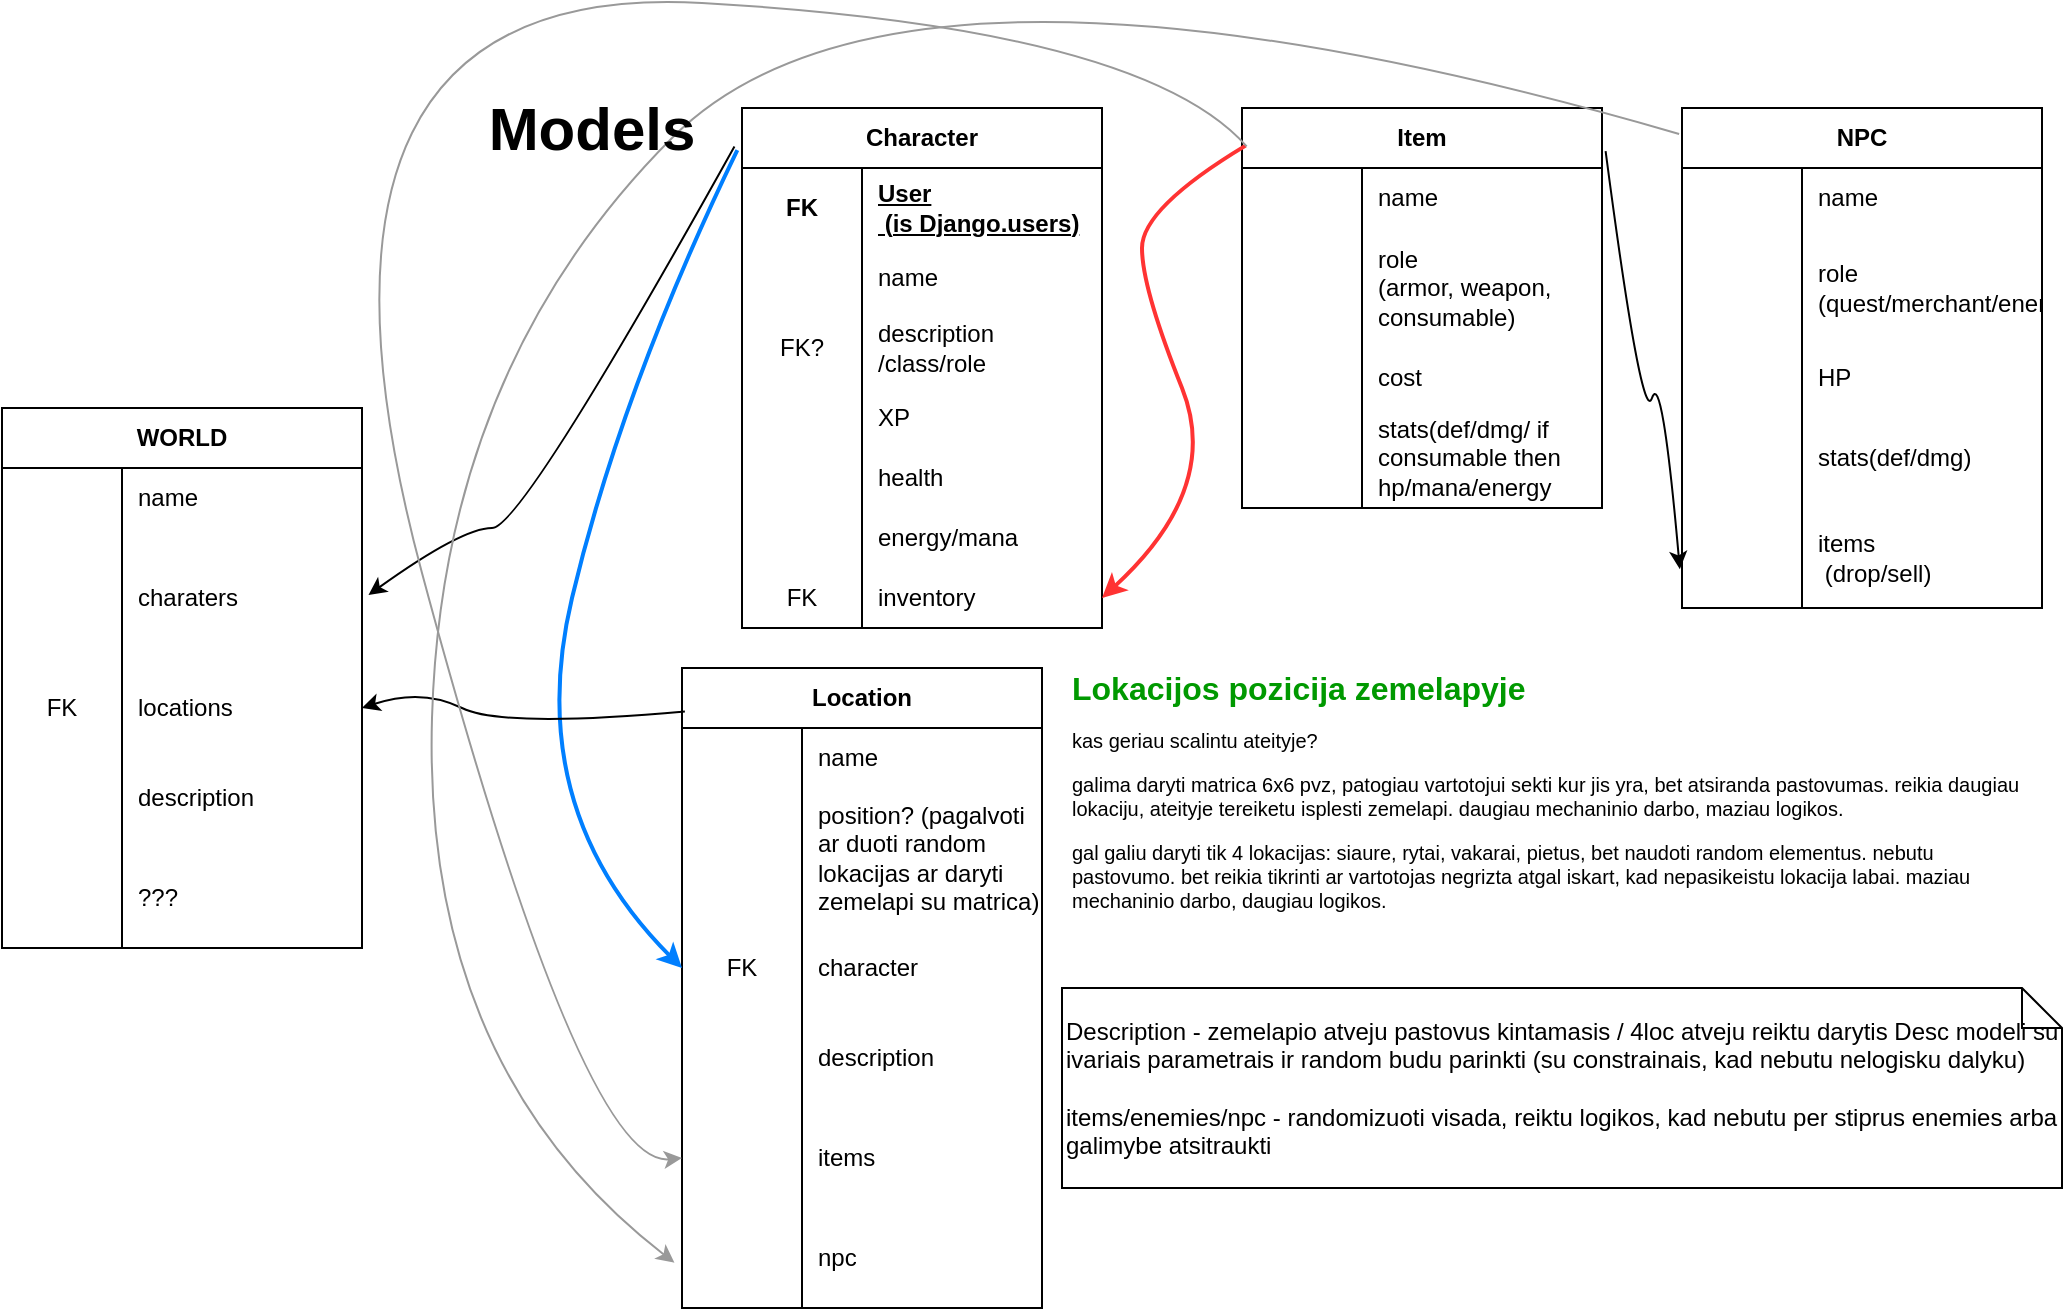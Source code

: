 <mxfile version="22.1.4" type="github">
  <diagram name="Page-1" id="NgMxnCGfI6lpgmHuZvVO">
    <mxGraphModel dx="2081" dy="1786" grid="1" gridSize="10" guides="1" tooltips="1" connect="1" arrows="1" fold="1" page="1" pageScale="1" pageWidth="850" pageHeight="1100" math="0" shadow="0">
      <root>
        <mxCell id="0" />
        <mxCell id="1" parent="0" />
        <mxCell id="99KLzJJd3JAzD1r81Fv1-16" value="Character" style="shape=table;startSize=30;container=1;collapsible=1;childLayout=tableLayout;fixedRows=1;rowLines=0;fontStyle=1;align=center;resizeLast=1;html=1;whiteSpace=wrap;points=[[0,0,0,0,0],[0,0.25,0,0,0],[0,0.5,0,0,0],[0,0.75,0,0,0],[0,1,0,0,0],[0.25,0,0,0,0],[0.25,1,0,0,0],[0.5,0,0,0,0],[0.5,1,0,0,0],[0.75,0,0,0,0],[0.75,1,0,0,0],[1,0,0,0,0],[1,0.25,0,0,0],[1,0.5,0,0,0],[1,0.75,0,0,0],[1,1,0,0,0]];" vertex="1" parent="1">
          <mxGeometry x="150" y="20" width="180" height="260" as="geometry">
            <mxRectangle x="40" y="340" width="100" height="30" as="alternateBounds" />
          </mxGeometry>
        </mxCell>
        <mxCell id="99KLzJJd3JAzD1r81Fv1-17" value="" style="shape=tableRow;horizontal=0;startSize=0;swimlaneHead=0;swimlaneBody=0;fillColor=none;collapsible=0;dropTarget=0;points=[[0,0.5],[1,0.5]];portConstraint=eastwest;top=0;left=0;right=0;bottom=0;html=1;" vertex="1" parent="99KLzJJd3JAzD1r81Fv1-16">
          <mxGeometry y="30" width="180" height="40" as="geometry" />
        </mxCell>
        <mxCell id="99KLzJJd3JAzD1r81Fv1-18" value="FK" style="shape=partialRectangle;connectable=0;fillColor=none;top=0;left=0;bottom=0;right=0;fontStyle=1;overflow=hidden;html=1;whiteSpace=wrap;" vertex="1" parent="99KLzJJd3JAzD1r81Fv1-17">
          <mxGeometry width="60" height="40" as="geometry">
            <mxRectangle width="60" height="40" as="alternateBounds" />
          </mxGeometry>
        </mxCell>
        <mxCell id="99KLzJJd3JAzD1r81Fv1-19" value="&lt;div&gt;User&lt;/div&gt;&amp;nbsp;(is Django.users)" style="shape=partialRectangle;connectable=0;fillColor=none;top=0;left=0;bottom=0;right=0;align=left;spacingLeft=6;fontStyle=5;overflow=hidden;html=1;whiteSpace=wrap;" vertex="1" parent="99KLzJJd3JAzD1r81Fv1-17">
          <mxGeometry x="60" width="120" height="40" as="geometry">
            <mxRectangle width="120" height="40" as="alternateBounds" />
          </mxGeometry>
        </mxCell>
        <mxCell id="99KLzJJd3JAzD1r81Fv1-23" value="" style="shape=tableRow;horizontal=0;startSize=0;swimlaneHead=0;swimlaneBody=0;fillColor=none;collapsible=0;dropTarget=0;points=[[0,0.5],[1,0.5]];portConstraint=eastwest;top=0;left=0;right=0;bottom=0;html=1;" vertex="1" parent="99KLzJJd3JAzD1r81Fv1-16">
          <mxGeometry y="70" width="180" height="30" as="geometry" />
        </mxCell>
        <mxCell id="99KLzJJd3JAzD1r81Fv1-24" value="" style="shape=partialRectangle;connectable=0;fillColor=none;top=0;left=0;bottom=0;right=0;editable=1;overflow=hidden;html=1;whiteSpace=wrap;" vertex="1" parent="99KLzJJd3JAzD1r81Fv1-23">
          <mxGeometry width="60" height="30" as="geometry">
            <mxRectangle width="60" height="30" as="alternateBounds" />
          </mxGeometry>
        </mxCell>
        <mxCell id="99KLzJJd3JAzD1r81Fv1-25" value="name" style="shape=partialRectangle;connectable=0;fillColor=none;top=0;left=0;bottom=0;right=0;align=left;spacingLeft=6;overflow=hidden;html=1;whiteSpace=wrap;" vertex="1" parent="99KLzJJd3JAzD1r81Fv1-23">
          <mxGeometry x="60" width="120" height="30" as="geometry">
            <mxRectangle width="120" height="30" as="alternateBounds" />
          </mxGeometry>
        </mxCell>
        <mxCell id="99KLzJJd3JAzD1r81Fv1-29" style="shape=tableRow;horizontal=0;startSize=0;swimlaneHead=0;swimlaneBody=0;fillColor=none;collapsible=0;dropTarget=0;points=[[0,0.5],[1,0.5]];portConstraint=eastwest;top=0;left=0;right=0;bottom=0;html=1;" vertex="1" parent="99KLzJJd3JAzD1r81Fv1-16">
          <mxGeometry y="100" width="180" height="40" as="geometry" />
        </mxCell>
        <mxCell id="99KLzJJd3JAzD1r81Fv1-30" value="FK?" style="shape=partialRectangle;connectable=0;fillColor=none;top=0;left=0;bottom=0;right=0;editable=1;overflow=hidden;html=1;whiteSpace=wrap;" vertex="1" parent="99KLzJJd3JAzD1r81Fv1-29">
          <mxGeometry width="60" height="40" as="geometry">
            <mxRectangle width="60" height="40" as="alternateBounds" />
          </mxGeometry>
        </mxCell>
        <mxCell id="99KLzJJd3JAzD1r81Fv1-31" value="&lt;div&gt;description&lt;/div&gt;&lt;div&gt;/class/role&lt;/div&gt;" style="shape=partialRectangle;connectable=0;fillColor=none;top=0;left=0;bottom=0;right=0;align=left;spacingLeft=6;overflow=hidden;html=1;whiteSpace=wrap;" vertex="1" parent="99KLzJJd3JAzD1r81Fv1-29">
          <mxGeometry x="60" width="120" height="40" as="geometry">
            <mxRectangle width="120" height="40" as="alternateBounds" />
          </mxGeometry>
        </mxCell>
        <mxCell id="99KLzJJd3JAzD1r81Fv1-48" style="shape=tableRow;horizontal=0;startSize=0;swimlaneHead=0;swimlaneBody=0;fillColor=none;collapsible=0;dropTarget=0;points=[[0,0.5],[1,0.5]];portConstraint=eastwest;top=0;left=0;right=0;bottom=0;html=1;" vertex="1" parent="99KLzJJd3JAzD1r81Fv1-16">
          <mxGeometry y="140" width="180" height="30" as="geometry" />
        </mxCell>
        <mxCell id="99KLzJJd3JAzD1r81Fv1-49" style="shape=partialRectangle;connectable=0;fillColor=none;top=0;left=0;bottom=0;right=0;editable=1;overflow=hidden;html=1;whiteSpace=wrap;" vertex="1" parent="99KLzJJd3JAzD1r81Fv1-48">
          <mxGeometry width="60" height="30" as="geometry">
            <mxRectangle width="60" height="30" as="alternateBounds" />
          </mxGeometry>
        </mxCell>
        <mxCell id="99KLzJJd3JAzD1r81Fv1-50" value="XP" style="shape=partialRectangle;connectable=0;fillColor=none;top=0;left=0;bottom=0;right=0;align=left;spacingLeft=6;overflow=hidden;html=1;whiteSpace=wrap;" vertex="1" parent="99KLzJJd3JAzD1r81Fv1-48">
          <mxGeometry x="60" width="120" height="30" as="geometry">
            <mxRectangle width="120" height="30" as="alternateBounds" />
          </mxGeometry>
        </mxCell>
        <mxCell id="99KLzJJd3JAzD1r81Fv1-98" style="shape=tableRow;horizontal=0;startSize=0;swimlaneHead=0;swimlaneBody=0;fillColor=none;collapsible=0;dropTarget=0;points=[[0,0.5],[1,0.5]];portConstraint=eastwest;top=0;left=0;right=0;bottom=0;html=1;" vertex="1" parent="99KLzJJd3JAzD1r81Fv1-16">
          <mxGeometry y="170" width="180" height="30" as="geometry" />
        </mxCell>
        <mxCell id="99KLzJJd3JAzD1r81Fv1-99" style="shape=partialRectangle;connectable=0;fillColor=none;top=0;left=0;bottom=0;right=0;editable=1;overflow=hidden;html=1;whiteSpace=wrap;" vertex="1" parent="99KLzJJd3JAzD1r81Fv1-98">
          <mxGeometry width="60" height="30" as="geometry">
            <mxRectangle width="60" height="30" as="alternateBounds" />
          </mxGeometry>
        </mxCell>
        <mxCell id="99KLzJJd3JAzD1r81Fv1-100" value="health" style="shape=partialRectangle;connectable=0;fillColor=none;top=0;left=0;bottom=0;right=0;align=left;spacingLeft=6;overflow=hidden;html=1;whiteSpace=wrap;" vertex="1" parent="99KLzJJd3JAzD1r81Fv1-98">
          <mxGeometry x="60" width="120" height="30" as="geometry">
            <mxRectangle width="120" height="30" as="alternateBounds" />
          </mxGeometry>
        </mxCell>
        <mxCell id="99KLzJJd3JAzD1r81Fv1-51" style="shape=tableRow;horizontal=0;startSize=0;swimlaneHead=0;swimlaneBody=0;fillColor=none;collapsible=0;dropTarget=0;points=[[0,0.5],[1,0.5]];portConstraint=eastwest;top=0;left=0;right=0;bottom=0;html=1;" vertex="1" parent="99KLzJJd3JAzD1r81Fv1-16">
          <mxGeometry y="200" width="180" height="30" as="geometry" />
        </mxCell>
        <mxCell id="99KLzJJd3JAzD1r81Fv1-52" style="shape=partialRectangle;connectable=0;fillColor=none;top=0;left=0;bottom=0;right=0;editable=1;overflow=hidden;html=1;whiteSpace=wrap;" vertex="1" parent="99KLzJJd3JAzD1r81Fv1-51">
          <mxGeometry width="60" height="30" as="geometry">
            <mxRectangle width="60" height="30" as="alternateBounds" />
          </mxGeometry>
        </mxCell>
        <mxCell id="99KLzJJd3JAzD1r81Fv1-53" value="energy/mana" style="shape=partialRectangle;connectable=0;fillColor=none;top=0;left=0;bottom=0;right=0;align=left;spacingLeft=6;overflow=hidden;html=1;whiteSpace=wrap;" vertex="1" parent="99KLzJJd3JAzD1r81Fv1-51">
          <mxGeometry x="60" width="120" height="30" as="geometry">
            <mxRectangle width="120" height="30" as="alternateBounds" />
          </mxGeometry>
        </mxCell>
        <mxCell id="99KLzJJd3JAzD1r81Fv1-54" style="shape=tableRow;horizontal=0;startSize=0;swimlaneHead=0;swimlaneBody=0;fillColor=none;collapsible=0;dropTarget=0;points=[[0,0.5],[1,0.5]];portConstraint=eastwest;top=0;left=0;right=0;bottom=0;html=1;" vertex="1" parent="99KLzJJd3JAzD1r81Fv1-16">
          <mxGeometry y="230" width="180" height="30" as="geometry" />
        </mxCell>
        <mxCell id="99KLzJJd3JAzD1r81Fv1-55" value="FK" style="shape=partialRectangle;connectable=0;fillColor=none;top=0;left=0;bottom=0;right=0;editable=1;overflow=hidden;html=1;whiteSpace=wrap;" vertex="1" parent="99KLzJJd3JAzD1r81Fv1-54">
          <mxGeometry width="60" height="30" as="geometry">
            <mxRectangle width="60" height="30" as="alternateBounds" />
          </mxGeometry>
        </mxCell>
        <mxCell id="99KLzJJd3JAzD1r81Fv1-56" value="inventory" style="shape=partialRectangle;connectable=0;fillColor=none;top=0;left=0;bottom=0;right=0;align=left;spacingLeft=6;overflow=hidden;html=1;whiteSpace=wrap;" vertex="1" parent="99KLzJJd3JAzD1r81Fv1-54">
          <mxGeometry x="60" width="120" height="30" as="geometry">
            <mxRectangle width="120" height="30" as="alternateBounds" />
          </mxGeometry>
        </mxCell>
        <mxCell id="99KLzJJd3JAzD1r81Fv1-58" value="Item" style="shape=table;startSize=30;container=1;collapsible=1;childLayout=tableLayout;fixedRows=1;rowLines=0;fontStyle=1;align=center;resizeLast=1;html=1;whiteSpace=wrap;points=[[0,0,0,0,0],[0,0.25,0,0,0],[0,0.5,0,0,0],[0,0.75,0,0,0],[0,1,0,0,0],[0.25,0,0,0,0],[0.25,1,0,0,0],[0.5,0,0,0,0],[0.5,1,0,0,0],[0.75,0,0,0,0],[0.75,1,0,0,0],[1,0,0,0,0],[1,0.25,0,0,0],[1,0.5,0,0,0],[1,0.75,0,0,0],[1,1,0,0,0]];" vertex="1" parent="1">
          <mxGeometry x="400" y="20" width="180" height="200" as="geometry">
            <mxRectangle x="40" y="340" width="100" height="30" as="alternateBounds" />
          </mxGeometry>
        </mxCell>
        <mxCell id="99KLzJJd3JAzD1r81Fv1-62" value="" style="shape=tableRow;horizontal=0;startSize=0;swimlaneHead=0;swimlaneBody=0;fillColor=none;collapsible=0;dropTarget=0;points=[[0,0.5],[1,0.5]];portConstraint=eastwest;top=0;left=0;right=0;bottom=0;html=1;" vertex="1" parent="99KLzJJd3JAzD1r81Fv1-58">
          <mxGeometry y="30" width="180" height="30" as="geometry" />
        </mxCell>
        <mxCell id="99KLzJJd3JAzD1r81Fv1-63" value="" style="shape=partialRectangle;connectable=0;fillColor=none;top=0;left=0;bottom=0;right=0;editable=1;overflow=hidden;html=1;whiteSpace=wrap;" vertex="1" parent="99KLzJJd3JAzD1r81Fv1-62">
          <mxGeometry width="60" height="30" as="geometry">
            <mxRectangle width="60" height="30" as="alternateBounds" />
          </mxGeometry>
        </mxCell>
        <mxCell id="99KLzJJd3JAzD1r81Fv1-64" value="name" style="shape=partialRectangle;connectable=0;fillColor=none;top=0;left=0;bottom=0;right=0;align=left;spacingLeft=6;overflow=hidden;html=1;whiteSpace=wrap;" vertex="1" parent="99KLzJJd3JAzD1r81Fv1-62">
          <mxGeometry x="60" width="120" height="30" as="geometry">
            <mxRectangle width="120" height="30" as="alternateBounds" />
          </mxGeometry>
        </mxCell>
        <mxCell id="99KLzJJd3JAzD1r81Fv1-65" style="shape=tableRow;horizontal=0;startSize=0;swimlaneHead=0;swimlaneBody=0;fillColor=none;collapsible=0;dropTarget=0;points=[[0,0.5],[1,0.5]];portConstraint=eastwest;top=0;left=0;right=0;bottom=0;html=1;" vertex="1" parent="99KLzJJd3JAzD1r81Fv1-58">
          <mxGeometry y="60" width="180" height="60" as="geometry" />
        </mxCell>
        <mxCell id="99KLzJJd3JAzD1r81Fv1-66" value="" style="shape=partialRectangle;connectable=0;fillColor=none;top=0;left=0;bottom=0;right=0;editable=1;overflow=hidden;html=1;whiteSpace=wrap;" vertex="1" parent="99KLzJJd3JAzD1r81Fv1-65">
          <mxGeometry width="60" height="60" as="geometry">
            <mxRectangle width="60" height="60" as="alternateBounds" />
          </mxGeometry>
        </mxCell>
        <mxCell id="99KLzJJd3JAzD1r81Fv1-67" value="&lt;div&gt;role&lt;/div&gt;(armor, weapon, consumable)" style="shape=partialRectangle;connectable=0;fillColor=none;top=0;left=0;bottom=0;right=0;align=left;spacingLeft=6;overflow=hidden;html=1;whiteSpace=wrap;" vertex="1" parent="99KLzJJd3JAzD1r81Fv1-65">
          <mxGeometry x="60" width="120" height="60" as="geometry">
            <mxRectangle width="120" height="60" as="alternateBounds" />
          </mxGeometry>
        </mxCell>
        <mxCell id="99KLzJJd3JAzD1r81Fv1-68" style="shape=tableRow;horizontal=0;startSize=0;swimlaneHead=0;swimlaneBody=0;fillColor=none;collapsible=0;dropTarget=0;points=[[0,0.5],[1,0.5]];portConstraint=eastwest;top=0;left=0;right=0;bottom=0;html=1;" vertex="1" parent="99KLzJJd3JAzD1r81Fv1-58">
          <mxGeometry y="120" width="180" height="30" as="geometry" />
        </mxCell>
        <mxCell id="99KLzJJd3JAzD1r81Fv1-69" style="shape=partialRectangle;connectable=0;fillColor=none;top=0;left=0;bottom=0;right=0;editable=1;overflow=hidden;html=1;whiteSpace=wrap;" vertex="1" parent="99KLzJJd3JAzD1r81Fv1-68">
          <mxGeometry width="60" height="30" as="geometry">
            <mxRectangle width="60" height="30" as="alternateBounds" />
          </mxGeometry>
        </mxCell>
        <mxCell id="99KLzJJd3JAzD1r81Fv1-70" value="cost" style="shape=partialRectangle;connectable=0;fillColor=none;top=0;left=0;bottom=0;right=0;align=left;spacingLeft=6;overflow=hidden;html=1;whiteSpace=wrap;" vertex="1" parent="99KLzJJd3JAzD1r81Fv1-68">
          <mxGeometry x="60" width="120" height="30" as="geometry">
            <mxRectangle width="120" height="30" as="alternateBounds" />
          </mxGeometry>
        </mxCell>
        <mxCell id="99KLzJJd3JAzD1r81Fv1-71" style="shape=tableRow;horizontal=0;startSize=0;swimlaneHead=0;swimlaneBody=0;fillColor=none;collapsible=0;dropTarget=0;points=[[0,0.5],[1,0.5]];portConstraint=eastwest;top=0;left=0;right=0;bottom=0;html=1;" vertex="1" parent="99KLzJJd3JAzD1r81Fv1-58">
          <mxGeometry y="150" width="180" height="50" as="geometry" />
        </mxCell>
        <mxCell id="99KLzJJd3JAzD1r81Fv1-72" style="shape=partialRectangle;connectable=0;fillColor=none;top=0;left=0;bottom=0;right=0;editable=1;overflow=hidden;html=1;whiteSpace=wrap;" vertex="1" parent="99KLzJJd3JAzD1r81Fv1-71">
          <mxGeometry width="60" height="50" as="geometry">
            <mxRectangle width="60" height="50" as="alternateBounds" />
          </mxGeometry>
        </mxCell>
        <mxCell id="99KLzJJd3JAzD1r81Fv1-73" value="stats(def/dmg/ if consumable then hp/mana/energy" style="shape=partialRectangle;connectable=0;fillColor=none;top=0;left=0;bottom=0;right=0;align=left;spacingLeft=6;overflow=hidden;html=1;whiteSpace=wrap;" vertex="1" parent="99KLzJJd3JAzD1r81Fv1-71">
          <mxGeometry x="60" width="120" height="50" as="geometry">
            <mxRectangle width="120" height="50" as="alternateBounds" />
          </mxGeometry>
        </mxCell>
        <mxCell id="99KLzJJd3JAzD1r81Fv1-77" value="" style="curved=1;endArrow=classic;html=1;rounded=0;exitX=0.01;exitY=0.094;exitDx=0;exitDy=0;exitPerimeter=0;entryX=1;entryY=0.5;entryDx=0;entryDy=0;strokeColor=#FF3333;strokeWidth=2;" edge="1" parent="1" source="99KLzJJd3JAzD1r81Fv1-58" target="99KLzJJd3JAzD1r81Fv1-54">
          <mxGeometry width="50" height="50" relative="1" as="geometry">
            <mxPoint x="430" y="320" as="sourcePoint" />
            <mxPoint x="480" y="270" as="targetPoint" />
            <Array as="points">
              <mxPoint x="350" y="70" />
              <mxPoint x="350" y="110" />
              <mxPoint x="390" y="210" />
            </Array>
          </mxGeometry>
        </mxCell>
        <mxCell id="99KLzJJd3JAzD1r81Fv1-78" value="Location" style="shape=table;startSize=30;container=1;collapsible=1;childLayout=tableLayout;fixedRows=1;rowLines=0;fontStyle=1;align=center;resizeLast=1;html=1;whiteSpace=wrap;points=[[0,0,0,0,0],[0,0.25,0,0,0],[0,0.5,0,0,0],[0,0.75,0,0,0],[0,1,0,0,0],[0.25,0,0,0,0],[0.25,1,0,0,0],[0.5,0,0,0,0],[0.5,1,0,0,0],[0.75,0,0,0,0],[0.75,1,0,0,0],[1,0,0,0,0],[1,0.25,0,0,0],[1,0.5,0,0,0],[1,0.75,0,0,0],[1,1,0,0,0]];" vertex="1" parent="1">
          <mxGeometry x="120" y="300" width="180" height="320" as="geometry">
            <mxRectangle x="40" y="340" width="100" height="30" as="alternateBounds" />
          </mxGeometry>
        </mxCell>
        <mxCell id="99KLzJJd3JAzD1r81Fv1-79" value="" style="shape=tableRow;horizontal=0;startSize=0;swimlaneHead=0;swimlaneBody=0;fillColor=none;collapsible=0;dropTarget=0;points=[[0,0.5],[1,0.5]];portConstraint=eastwest;top=0;left=0;right=0;bottom=0;html=1;" vertex="1" parent="99KLzJJd3JAzD1r81Fv1-78">
          <mxGeometry y="30" width="180" height="30" as="geometry" />
        </mxCell>
        <mxCell id="99KLzJJd3JAzD1r81Fv1-80" value="" style="shape=partialRectangle;connectable=0;fillColor=none;top=0;left=0;bottom=0;right=0;editable=1;overflow=hidden;html=1;whiteSpace=wrap;" vertex="1" parent="99KLzJJd3JAzD1r81Fv1-79">
          <mxGeometry width="60" height="30" as="geometry">
            <mxRectangle width="60" height="30" as="alternateBounds" />
          </mxGeometry>
        </mxCell>
        <mxCell id="99KLzJJd3JAzD1r81Fv1-81" value="name" style="shape=partialRectangle;connectable=0;fillColor=none;top=0;left=0;bottom=0;right=0;align=left;spacingLeft=6;overflow=hidden;html=1;whiteSpace=wrap;" vertex="1" parent="99KLzJJd3JAzD1r81Fv1-79">
          <mxGeometry x="60" width="120" height="30" as="geometry">
            <mxRectangle width="120" height="30" as="alternateBounds" />
          </mxGeometry>
        </mxCell>
        <mxCell id="99KLzJJd3JAzD1r81Fv1-82" style="shape=tableRow;horizontal=0;startSize=0;swimlaneHead=0;swimlaneBody=0;fillColor=none;collapsible=0;dropTarget=0;points=[[0,0.5],[1,0.5]];portConstraint=eastwest;top=0;left=0;right=0;bottom=0;html=1;" vertex="1" parent="99KLzJJd3JAzD1r81Fv1-78">
          <mxGeometry y="60" width="180" height="70" as="geometry" />
        </mxCell>
        <mxCell id="99KLzJJd3JAzD1r81Fv1-83" value="" style="shape=partialRectangle;connectable=0;fillColor=none;top=0;left=0;bottom=0;right=0;editable=1;overflow=hidden;html=1;whiteSpace=wrap;" vertex="1" parent="99KLzJJd3JAzD1r81Fv1-82">
          <mxGeometry width="60" height="70" as="geometry">
            <mxRectangle width="60" height="70" as="alternateBounds" />
          </mxGeometry>
        </mxCell>
        <mxCell id="99KLzJJd3JAzD1r81Fv1-84" value="position? (pagalvoti ar duoti random lokacijas ar daryti zemelapi su matrica)" style="shape=partialRectangle;connectable=0;fillColor=none;top=0;left=0;bottom=0;right=0;align=left;spacingLeft=6;overflow=hidden;html=1;whiteSpace=wrap;" vertex="1" parent="99KLzJJd3JAzD1r81Fv1-82">
          <mxGeometry x="60" width="120" height="70" as="geometry">
            <mxRectangle width="120" height="70" as="alternateBounds" />
          </mxGeometry>
        </mxCell>
        <mxCell id="99KLzJJd3JAzD1r81Fv1-85" style="shape=tableRow;horizontal=0;startSize=0;swimlaneHead=0;swimlaneBody=0;fillColor=none;collapsible=0;dropTarget=0;points=[[0,0.5],[1,0.5]];portConstraint=eastwest;top=0;left=0;right=0;bottom=0;html=1;" vertex="1" parent="99KLzJJd3JAzD1r81Fv1-78">
          <mxGeometry y="130" width="180" height="40" as="geometry" />
        </mxCell>
        <mxCell id="99KLzJJd3JAzD1r81Fv1-86" value="FK" style="shape=partialRectangle;connectable=0;fillColor=none;top=0;left=0;bottom=0;right=0;editable=1;overflow=hidden;html=1;whiteSpace=wrap;" vertex="1" parent="99KLzJJd3JAzD1r81Fv1-85">
          <mxGeometry width="60" height="40" as="geometry">
            <mxRectangle width="60" height="40" as="alternateBounds" />
          </mxGeometry>
        </mxCell>
        <mxCell id="99KLzJJd3JAzD1r81Fv1-87" value="character" style="shape=partialRectangle;connectable=0;fillColor=none;top=0;left=0;bottom=0;right=0;align=left;spacingLeft=6;overflow=hidden;html=1;whiteSpace=wrap;" vertex="1" parent="99KLzJJd3JAzD1r81Fv1-85">
          <mxGeometry x="60" width="120" height="40" as="geometry">
            <mxRectangle width="120" height="40" as="alternateBounds" />
          </mxGeometry>
        </mxCell>
        <mxCell id="99KLzJJd3JAzD1r81Fv1-88" style="shape=tableRow;horizontal=0;startSize=0;swimlaneHead=0;swimlaneBody=0;fillColor=none;collapsible=0;dropTarget=0;points=[[0,0.5],[1,0.5]];portConstraint=eastwest;top=0;left=0;right=0;bottom=0;html=1;" vertex="1" parent="99KLzJJd3JAzD1r81Fv1-78">
          <mxGeometry y="170" width="180" height="50" as="geometry" />
        </mxCell>
        <mxCell id="99KLzJJd3JAzD1r81Fv1-89" style="shape=partialRectangle;connectable=0;fillColor=none;top=0;left=0;bottom=0;right=0;editable=1;overflow=hidden;html=1;whiteSpace=wrap;" vertex="1" parent="99KLzJJd3JAzD1r81Fv1-88">
          <mxGeometry width="60" height="50" as="geometry">
            <mxRectangle width="60" height="50" as="alternateBounds" />
          </mxGeometry>
        </mxCell>
        <mxCell id="99KLzJJd3JAzD1r81Fv1-90" value="description" style="shape=partialRectangle;connectable=0;fillColor=none;top=0;left=0;bottom=0;right=0;align=left;spacingLeft=6;overflow=hidden;html=1;whiteSpace=wrap;" vertex="1" parent="99KLzJJd3JAzD1r81Fv1-88">
          <mxGeometry x="60" width="120" height="50" as="geometry">
            <mxRectangle width="120" height="50" as="alternateBounds" />
          </mxGeometry>
        </mxCell>
        <mxCell id="99KLzJJd3JAzD1r81Fv1-94" style="shape=tableRow;horizontal=0;startSize=0;swimlaneHead=0;swimlaneBody=0;fillColor=none;collapsible=0;dropTarget=0;points=[[0,0.5],[1,0.5]];portConstraint=eastwest;top=0;left=0;right=0;bottom=0;html=1;" vertex="1" parent="99KLzJJd3JAzD1r81Fv1-78">
          <mxGeometry y="220" width="180" height="50" as="geometry" />
        </mxCell>
        <mxCell id="99KLzJJd3JAzD1r81Fv1-95" style="shape=partialRectangle;connectable=0;fillColor=none;top=0;left=0;bottom=0;right=0;editable=1;overflow=hidden;html=1;whiteSpace=wrap;" vertex="1" parent="99KLzJJd3JAzD1r81Fv1-94">
          <mxGeometry width="60" height="50" as="geometry">
            <mxRectangle width="60" height="50" as="alternateBounds" />
          </mxGeometry>
        </mxCell>
        <mxCell id="99KLzJJd3JAzD1r81Fv1-96" value="items" style="shape=partialRectangle;connectable=0;fillColor=none;top=0;left=0;bottom=0;right=0;align=left;spacingLeft=6;overflow=hidden;html=1;whiteSpace=wrap;" vertex="1" parent="99KLzJJd3JAzD1r81Fv1-94">
          <mxGeometry x="60" width="120" height="50" as="geometry">
            <mxRectangle width="120" height="50" as="alternateBounds" />
          </mxGeometry>
        </mxCell>
        <mxCell id="99KLzJJd3JAzD1r81Fv1-137" style="shape=tableRow;horizontal=0;startSize=0;swimlaneHead=0;swimlaneBody=0;fillColor=none;collapsible=0;dropTarget=0;points=[[0,0.5],[1,0.5]];portConstraint=eastwest;top=0;left=0;right=0;bottom=0;html=1;" vertex="1" parent="99KLzJJd3JAzD1r81Fv1-78">
          <mxGeometry y="270" width="180" height="50" as="geometry" />
        </mxCell>
        <mxCell id="99KLzJJd3JAzD1r81Fv1-138" style="shape=partialRectangle;connectable=0;fillColor=none;top=0;left=0;bottom=0;right=0;editable=1;overflow=hidden;html=1;whiteSpace=wrap;" vertex="1" parent="99KLzJJd3JAzD1r81Fv1-137">
          <mxGeometry width="60" height="50" as="geometry">
            <mxRectangle width="60" height="50" as="alternateBounds" />
          </mxGeometry>
        </mxCell>
        <mxCell id="99KLzJJd3JAzD1r81Fv1-139" value="npc" style="shape=partialRectangle;connectable=0;fillColor=none;top=0;left=0;bottom=0;right=0;align=left;spacingLeft=6;overflow=hidden;html=1;whiteSpace=wrap;" vertex="1" parent="99KLzJJd3JAzD1r81Fv1-137">
          <mxGeometry x="60" width="120" height="50" as="geometry">
            <mxRectangle width="120" height="50" as="alternateBounds" />
          </mxGeometry>
        </mxCell>
        <mxCell id="99KLzJJd3JAzD1r81Fv1-92" value="" style="curved=1;endArrow=classic;html=1;rounded=0;exitX=-0.013;exitY=0.081;exitDx=0;exitDy=0;exitPerimeter=0;entryX=0;entryY=0.5;entryDx=0;entryDy=0;strokeColor=#007FFF;strokeWidth=2;" edge="1" parent="1" source="99KLzJJd3JAzD1r81Fv1-16" target="99KLzJJd3JAzD1r81Fv1-85">
          <mxGeometry width="50" height="50" relative="1" as="geometry">
            <mxPoint x="50" y="290" as="sourcePoint" />
            <mxPoint x="100" y="240" as="targetPoint" />
            <Array as="points">
              <mxPoint x="90" y="160" />
              <mxPoint x="40" y="370" />
            </Array>
          </mxGeometry>
        </mxCell>
        <mxCell id="99KLzJJd3JAzD1r81Fv1-93" value="&lt;h1 style=&quot;font-size: 16px;&quot;&gt;&lt;font style=&quot;font-size: 16px;&quot; color=&quot;#009900&quot;&gt;Lokacijos pozicija zemelapyje&lt;/font&gt;&lt;font style=&quot;font-size: 16px;&quot;&gt;&lt;br&gt;&lt;/font&gt;&lt;/h1&gt;&lt;p style=&quot;font-size: 10px;&quot;&gt;&lt;font style=&quot;font-size: 10px;&quot;&gt;kas geriau scalintu ateityje?&lt;/font&gt;&lt;/p&gt;&lt;p style=&quot;font-size: 10px;&quot;&gt;&lt;font style=&quot;font-size: 10px;&quot;&gt;galima daryti matrica 6x6 pvz, patogiau vartotojui sekti kur jis yra, bet atsiranda pastovumas. reikia daugiau lokaciju, ateityje tereiketu isplesti zemelapi. daugiau mechaninio darbo, maziau logikos.&lt;br&gt;&lt;/font&gt;&lt;/p&gt;&lt;p style=&quot;font-size: 10px;&quot;&gt;&lt;font style=&quot;font-size: 10px;&quot;&gt;gal galiu daryti tik 4 lokacijas: siaure, rytai, vakarai, pietus, bet naudoti random elementus. nebutu pastovumo. bet reikia tikrinti ar vartotojas negrizta atgal iskart, kad nepasikeistu lokacija labai. maziau mechaninio darbo, daugiau logikos.&lt;/font&gt;&lt;/p&gt;" style="text;html=1;strokeColor=none;fillColor=none;spacing=5;spacingTop=-20;whiteSpace=wrap;overflow=hidden;rounded=0;" vertex="1" parent="1">
          <mxGeometry x="310" y="300" width="490" height="150" as="geometry" />
        </mxCell>
        <mxCell id="99KLzJJd3JAzD1r81Fv1-97" value="Description - zemelapio atveju pastovus kintamasis / 4loc atveju reiktu darytis Desc modeli su ivariais parametrais ir random budu parinkti (su constrainais, kad nebutu nelogisku dalyku)&lt;br&gt;&lt;br&gt;items/enemies/npc - randomizuoti visada, reiktu logikos, kad nebutu per stiprus enemies arba galimybe atsitraukti" style="shape=note;size=20;whiteSpace=wrap;html=1;align=left;" vertex="1" parent="1">
          <mxGeometry x="310" y="460" width="500" height="100" as="geometry" />
        </mxCell>
        <mxCell id="99KLzJJd3JAzD1r81Fv1-101" value="NPC" style="shape=table;startSize=30;container=1;collapsible=1;childLayout=tableLayout;fixedRows=1;rowLines=0;fontStyle=1;align=center;resizeLast=1;html=1;whiteSpace=wrap;points=[[0,0,0,0,0],[0,0.25,0,0,0],[0,0.5,0,0,0],[0,0.75,0,0,0],[0,1,0,0,0],[0.25,0,0,0,0],[0.25,1,0,0,0],[0.5,0,0,0,0],[0.5,1,0,0,0],[0.75,0,0,0,0],[0.75,1,0,0,0],[1,0,0,0,0],[1,0.25,0,0,0],[1,0.5,0,0,0],[1,0.75,0,0,0],[1,1,0,0,0]];" vertex="1" parent="1">
          <mxGeometry x="620" y="20" width="180" height="250" as="geometry">
            <mxRectangle x="40" y="340" width="100" height="30" as="alternateBounds" />
          </mxGeometry>
        </mxCell>
        <mxCell id="99KLzJJd3JAzD1r81Fv1-102" value="" style="shape=tableRow;horizontal=0;startSize=0;swimlaneHead=0;swimlaneBody=0;fillColor=none;collapsible=0;dropTarget=0;points=[[0,0.5],[1,0.5]];portConstraint=eastwest;top=0;left=0;right=0;bottom=0;html=1;" vertex="1" parent="99KLzJJd3JAzD1r81Fv1-101">
          <mxGeometry y="30" width="180" height="30" as="geometry" />
        </mxCell>
        <mxCell id="99KLzJJd3JAzD1r81Fv1-103" value="" style="shape=partialRectangle;connectable=0;fillColor=none;top=0;left=0;bottom=0;right=0;editable=1;overflow=hidden;html=1;whiteSpace=wrap;" vertex="1" parent="99KLzJJd3JAzD1r81Fv1-102">
          <mxGeometry width="60" height="30" as="geometry">
            <mxRectangle width="60" height="30" as="alternateBounds" />
          </mxGeometry>
        </mxCell>
        <mxCell id="99KLzJJd3JAzD1r81Fv1-104" value="name" style="shape=partialRectangle;connectable=0;fillColor=none;top=0;left=0;bottom=0;right=0;align=left;spacingLeft=6;overflow=hidden;html=1;whiteSpace=wrap;" vertex="1" parent="99KLzJJd3JAzD1r81Fv1-102">
          <mxGeometry x="60" width="120" height="30" as="geometry">
            <mxRectangle width="120" height="30" as="alternateBounds" />
          </mxGeometry>
        </mxCell>
        <mxCell id="99KLzJJd3JAzD1r81Fv1-105" style="shape=tableRow;horizontal=0;startSize=0;swimlaneHead=0;swimlaneBody=0;fillColor=none;collapsible=0;dropTarget=0;points=[[0,0.5],[1,0.5]];portConstraint=eastwest;top=0;left=0;right=0;bottom=0;html=1;" vertex="1" parent="99KLzJJd3JAzD1r81Fv1-101">
          <mxGeometry y="60" width="180" height="60" as="geometry" />
        </mxCell>
        <mxCell id="99KLzJJd3JAzD1r81Fv1-106" value="" style="shape=partialRectangle;connectable=0;fillColor=none;top=0;left=0;bottom=0;right=0;editable=1;overflow=hidden;html=1;whiteSpace=wrap;" vertex="1" parent="99KLzJJd3JAzD1r81Fv1-105">
          <mxGeometry width="60" height="60" as="geometry">
            <mxRectangle width="60" height="60" as="alternateBounds" />
          </mxGeometry>
        </mxCell>
        <mxCell id="99KLzJJd3JAzD1r81Fv1-107" value="&lt;div&gt;role&lt;/div&gt;(quest/merchant/enemy)" style="shape=partialRectangle;connectable=0;fillColor=none;top=0;left=0;bottom=0;right=0;align=left;spacingLeft=6;overflow=hidden;html=1;whiteSpace=wrap;" vertex="1" parent="99KLzJJd3JAzD1r81Fv1-105">
          <mxGeometry x="60" width="120" height="60" as="geometry">
            <mxRectangle width="120" height="60" as="alternateBounds" />
          </mxGeometry>
        </mxCell>
        <mxCell id="99KLzJJd3JAzD1r81Fv1-108" style="shape=tableRow;horizontal=0;startSize=0;swimlaneHead=0;swimlaneBody=0;fillColor=none;collapsible=0;dropTarget=0;points=[[0,0.5],[1,0.5]];portConstraint=eastwest;top=0;left=0;right=0;bottom=0;html=1;" vertex="1" parent="99KLzJJd3JAzD1r81Fv1-101">
          <mxGeometry y="120" width="180" height="30" as="geometry" />
        </mxCell>
        <mxCell id="99KLzJJd3JAzD1r81Fv1-109" style="shape=partialRectangle;connectable=0;fillColor=none;top=0;left=0;bottom=0;right=0;editable=1;overflow=hidden;html=1;whiteSpace=wrap;" vertex="1" parent="99KLzJJd3JAzD1r81Fv1-108">
          <mxGeometry width="60" height="30" as="geometry">
            <mxRectangle width="60" height="30" as="alternateBounds" />
          </mxGeometry>
        </mxCell>
        <mxCell id="99KLzJJd3JAzD1r81Fv1-110" value="HP" style="shape=partialRectangle;connectable=0;fillColor=none;top=0;left=0;bottom=0;right=0;align=left;spacingLeft=6;overflow=hidden;html=1;whiteSpace=wrap;" vertex="1" parent="99KLzJJd3JAzD1r81Fv1-108">
          <mxGeometry x="60" width="120" height="30" as="geometry">
            <mxRectangle width="120" height="30" as="alternateBounds" />
          </mxGeometry>
        </mxCell>
        <mxCell id="99KLzJJd3JAzD1r81Fv1-111" style="shape=tableRow;horizontal=0;startSize=0;swimlaneHead=0;swimlaneBody=0;fillColor=none;collapsible=0;dropTarget=0;points=[[0,0.5],[1,0.5]];portConstraint=eastwest;top=0;left=0;right=0;bottom=0;html=1;" vertex="1" parent="99KLzJJd3JAzD1r81Fv1-101">
          <mxGeometry y="150" width="180" height="50" as="geometry" />
        </mxCell>
        <mxCell id="99KLzJJd3JAzD1r81Fv1-112" style="shape=partialRectangle;connectable=0;fillColor=none;top=0;left=0;bottom=0;right=0;editable=1;overflow=hidden;html=1;whiteSpace=wrap;" vertex="1" parent="99KLzJJd3JAzD1r81Fv1-111">
          <mxGeometry width="60" height="50" as="geometry">
            <mxRectangle width="60" height="50" as="alternateBounds" />
          </mxGeometry>
        </mxCell>
        <mxCell id="99KLzJJd3JAzD1r81Fv1-113" value="stats(def/dmg)" style="shape=partialRectangle;connectable=0;fillColor=none;top=0;left=0;bottom=0;right=0;align=left;spacingLeft=6;overflow=hidden;html=1;whiteSpace=wrap;" vertex="1" parent="99KLzJJd3JAzD1r81Fv1-111">
          <mxGeometry x="60" width="120" height="50" as="geometry">
            <mxRectangle width="120" height="50" as="alternateBounds" />
          </mxGeometry>
        </mxCell>
        <mxCell id="99KLzJJd3JAzD1r81Fv1-132" style="shape=tableRow;horizontal=0;startSize=0;swimlaneHead=0;swimlaneBody=0;fillColor=none;collapsible=0;dropTarget=0;points=[[0,0.5],[1,0.5]];portConstraint=eastwest;top=0;left=0;right=0;bottom=0;html=1;" vertex="1" parent="99KLzJJd3JAzD1r81Fv1-101">
          <mxGeometry y="200" width="180" height="50" as="geometry" />
        </mxCell>
        <mxCell id="99KLzJJd3JAzD1r81Fv1-133" style="shape=partialRectangle;connectable=0;fillColor=none;top=0;left=0;bottom=0;right=0;editable=1;overflow=hidden;html=1;whiteSpace=wrap;" vertex="1" parent="99KLzJJd3JAzD1r81Fv1-132">
          <mxGeometry width="60" height="50" as="geometry">
            <mxRectangle width="60" height="50" as="alternateBounds" />
          </mxGeometry>
        </mxCell>
        <mxCell id="99KLzJJd3JAzD1r81Fv1-134" value="&lt;div&gt;items&lt;/div&gt;&amp;nbsp;(drop/sell)" style="shape=partialRectangle;connectable=0;fillColor=none;top=0;left=0;bottom=0;right=0;align=left;spacingLeft=6;overflow=hidden;html=1;whiteSpace=wrap;" vertex="1" parent="99KLzJJd3JAzD1r81Fv1-132">
          <mxGeometry x="60" width="120" height="50" as="geometry">
            <mxRectangle width="120" height="50" as="alternateBounds" />
          </mxGeometry>
        </mxCell>
        <mxCell id="99KLzJJd3JAzD1r81Fv1-114" value="WORLD" style="shape=table;startSize=30;container=1;collapsible=1;childLayout=tableLayout;fixedRows=1;rowLines=0;fontStyle=1;align=center;resizeLast=1;html=1;whiteSpace=wrap;points=[[0,0,0,0,0],[0,0.25,0,0,0],[0,0.5,0,0,0],[0,0.75,0,0,0],[0,1,0,0,0],[0.25,0,0,0,0],[0.25,1,0,0,0],[0.5,0,0,0,0],[0.5,1,0,0,0],[0.75,0,0,0,0],[0.75,1,0,0,0],[1,0,0,0,0],[1,0.25,0,0,0],[1,0.5,0,0,0],[1,0.75,0,0,0],[1,1,0,0,0]];" vertex="1" parent="1">
          <mxGeometry x="-220" y="170" width="180" height="270" as="geometry">
            <mxRectangle x="40" y="340" width="100" height="30" as="alternateBounds" />
          </mxGeometry>
        </mxCell>
        <mxCell id="99KLzJJd3JAzD1r81Fv1-115" value="" style="shape=tableRow;horizontal=0;startSize=0;swimlaneHead=0;swimlaneBody=0;fillColor=none;collapsible=0;dropTarget=0;points=[[0,0.5],[1,0.5]];portConstraint=eastwest;top=0;left=0;right=0;bottom=0;html=1;" vertex="1" parent="99KLzJJd3JAzD1r81Fv1-114">
          <mxGeometry y="30" width="180" height="30" as="geometry" />
        </mxCell>
        <mxCell id="99KLzJJd3JAzD1r81Fv1-116" value="" style="shape=partialRectangle;connectable=0;fillColor=none;top=0;left=0;bottom=0;right=0;editable=1;overflow=hidden;html=1;whiteSpace=wrap;" vertex="1" parent="99KLzJJd3JAzD1r81Fv1-115">
          <mxGeometry width="60" height="30" as="geometry">
            <mxRectangle width="60" height="30" as="alternateBounds" />
          </mxGeometry>
        </mxCell>
        <mxCell id="99KLzJJd3JAzD1r81Fv1-117" value="name" style="shape=partialRectangle;connectable=0;fillColor=none;top=0;left=0;bottom=0;right=0;align=left;spacingLeft=6;overflow=hidden;html=1;whiteSpace=wrap;" vertex="1" parent="99KLzJJd3JAzD1r81Fv1-115">
          <mxGeometry x="60" width="120" height="30" as="geometry">
            <mxRectangle width="120" height="30" as="alternateBounds" />
          </mxGeometry>
        </mxCell>
        <mxCell id="99KLzJJd3JAzD1r81Fv1-118" style="shape=tableRow;horizontal=0;startSize=0;swimlaneHead=0;swimlaneBody=0;fillColor=none;collapsible=0;dropTarget=0;points=[[0,0.5],[1,0.5]];portConstraint=eastwest;top=0;left=0;right=0;bottom=0;html=1;" vertex="1" parent="99KLzJJd3JAzD1r81Fv1-114">
          <mxGeometry y="60" width="180" height="70" as="geometry" />
        </mxCell>
        <mxCell id="99KLzJJd3JAzD1r81Fv1-119" value="" style="shape=partialRectangle;connectable=0;fillColor=none;top=0;left=0;bottom=0;right=0;editable=1;overflow=hidden;html=1;whiteSpace=wrap;" vertex="1" parent="99KLzJJd3JAzD1r81Fv1-118">
          <mxGeometry width="60" height="70" as="geometry">
            <mxRectangle width="60" height="70" as="alternateBounds" />
          </mxGeometry>
        </mxCell>
        <mxCell id="99KLzJJd3JAzD1r81Fv1-120" value="charaters" style="shape=partialRectangle;connectable=0;fillColor=none;top=0;left=0;bottom=0;right=0;align=left;spacingLeft=6;overflow=hidden;html=1;whiteSpace=wrap;" vertex="1" parent="99KLzJJd3JAzD1r81Fv1-118">
          <mxGeometry x="60" width="120" height="70" as="geometry">
            <mxRectangle width="120" height="70" as="alternateBounds" />
          </mxGeometry>
        </mxCell>
        <mxCell id="99KLzJJd3JAzD1r81Fv1-121" style="shape=tableRow;horizontal=0;startSize=0;swimlaneHead=0;swimlaneBody=0;fillColor=none;collapsible=0;dropTarget=0;points=[[0,0.5],[1,0.5]];portConstraint=eastwest;top=0;left=0;right=0;bottom=0;html=1;" vertex="1" parent="99KLzJJd3JAzD1r81Fv1-114">
          <mxGeometry y="130" width="180" height="40" as="geometry" />
        </mxCell>
        <mxCell id="99KLzJJd3JAzD1r81Fv1-122" value="FK" style="shape=partialRectangle;connectable=0;fillColor=none;top=0;left=0;bottom=0;right=0;editable=1;overflow=hidden;html=1;whiteSpace=wrap;" vertex="1" parent="99KLzJJd3JAzD1r81Fv1-121">
          <mxGeometry width="60" height="40" as="geometry">
            <mxRectangle width="60" height="40" as="alternateBounds" />
          </mxGeometry>
        </mxCell>
        <mxCell id="99KLzJJd3JAzD1r81Fv1-123" value="&lt;div&gt;locations&lt;/div&gt;" style="shape=partialRectangle;connectable=0;fillColor=none;top=0;left=0;bottom=0;right=0;align=left;spacingLeft=6;overflow=hidden;html=1;whiteSpace=wrap;" vertex="1" parent="99KLzJJd3JAzD1r81Fv1-121">
          <mxGeometry x="60" width="120" height="40" as="geometry">
            <mxRectangle width="120" height="40" as="alternateBounds" />
          </mxGeometry>
        </mxCell>
        <mxCell id="99KLzJJd3JAzD1r81Fv1-124" style="shape=tableRow;horizontal=0;startSize=0;swimlaneHead=0;swimlaneBody=0;fillColor=none;collapsible=0;dropTarget=0;points=[[0,0.5],[1,0.5]];portConstraint=eastwest;top=0;left=0;right=0;bottom=0;html=1;" vertex="1" parent="99KLzJJd3JAzD1r81Fv1-114">
          <mxGeometry y="170" width="180" height="50" as="geometry" />
        </mxCell>
        <mxCell id="99KLzJJd3JAzD1r81Fv1-125" style="shape=partialRectangle;connectable=0;fillColor=none;top=0;left=0;bottom=0;right=0;editable=1;overflow=hidden;html=1;whiteSpace=wrap;" vertex="1" parent="99KLzJJd3JAzD1r81Fv1-124">
          <mxGeometry width="60" height="50" as="geometry">
            <mxRectangle width="60" height="50" as="alternateBounds" />
          </mxGeometry>
        </mxCell>
        <mxCell id="99KLzJJd3JAzD1r81Fv1-126" value="description" style="shape=partialRectangle;connectable=0;fillColor=none;top=0;left=0;bottom=0;right=0;align=left;spacingLeft=6;overflow=hidden;html=1;whiteSpace=wrap;" vertex="1" parent="99KLzJJd3JAzD1r81Fv1-124">
          <mxGeometry x="60" width="120" height="50" as="geometry">
            <mxRectangle width="120" height="50" as="alternateBounds" />
          </mxGeometry>
        </mxCell>
        <mxCell id="99KLzJJd3JAzD1r81Fv1-127" style="shape=tableRow;horizontal=0;startSize=0;swimlaneHead=0;swimlaneBody=0;fillColor=none;collapsible=0;dropTarget=0;points=[[0,0.5],[1,0.5]];portConstraint=eastwest;top=0;left=0;right=0;bottom=0;html=1;" vertex="1" parent="99KLzJJd3JAzD1r81Fv1-114">
          <mxGeometry y="220" width="180" height="50" as="geometry" />
        </mxCell>
        <mxCell id="99KLzJJd3JAzD1r81Fv1-128" style="shape=partialRectangle;connectable=0;fillColor=none;top=0;left=0;bottom=0;right=0;editable=1;overflow=hidden;html=1;whiteSpace=wrap;" vertex="1" parent="99KLzJJd3JAzD1r81Fv1-127">
          <mxGeometry width="60" height="50" as="geometry">
            <mxRectangle width="60" height="50" as="alternateBounds" />
          </mxGeometry>
        </mxCell>
        <mxCell id="99KLzJJd3JAzD1r81Fv1-129" value="???" style="shape=partialRectangle;connectable=0;fillColor=none;top=0;left=0;bottom=0;right=0;align=left;spacingLeft=6;overflow=hidden;html=1;whiteSpace=wrap;" vertex="1" parent="99KLzJJd3JAzD1r81Fv1-127">
          <mxGeometry x="60" width="120" height="50" as="geometry">
            <mxRectangle width="120" height="50" as="alternateBounds" />
          </mxGeometry>
        </mxCell>
        <mxCell id="99KLzJJd3JAzD1r81Fv1-130" value="" style="curved=1;endArrow=classic;html=1;rounded=0;exitX=-0.021;exitY=0.074;exitDx=0;exitDy=0;exitPerimeter=0;entryX=1.018;entryY=0.479;entryDx=0;entryDy=0;entryPerimeter=0;" edge="1" parent="1" source="99KLzJJd3JAzD1r81Fv1-16" target="99KLzJJd3JAzD1r81Fv1-118">
          <mxGeometry width="50" height="50" relative="1" as="geometry">
            <mxPoint x="-10" y="230" as="sourcePoint" />
            <mxPoint x="40" y="180" as="targetPoint" />
            <Array as="points">
              <mxPoint x="40" y="230" />
              <mxPoint x="10" y="230" />
            </Array>
          </mxGeometry>
        </mxCell>
        <mxCell id="99KLzJJd3JAzD1r81Fv1-131" value="" style="curved=1;endArrow=classic;html=1;rounded=0;exitX=0.008;exitY=0.068;exitDx=0;exitDy=0;exitPerimeter=0;entryX=1;entryY=0.5;entryDx=0;entryDy=0;" edge="1" parent="1" source="99KLzJJd3JAzD1r81Fv1-78" target="99KLzJJd3JAzD1r81Fv1-121">
          <mxGeometry width="50" height="50" relative="1" as="geometry">
            <mxPoint x="-20" y="330" as="sourcePoint" />
            <mxPoint x="30" y="280" as="targetPoint" />
            <Array as="points">
              <mxPoint x="30" y="330" />
              <mxPoint x="-10" y="310" />
            </Array>
          </mxGeometry>
        </mxCell>
        <mxCell id="99KLzJJd3JAzD1r81Fv1-136" value="" style="curved=1;endArrow=classic;html=1;rounded=0;exitX=1.01;exitY=0.108;exitDx=0;exitDy=0;exitPerimeter=0;entryX=-0.006;entryY=0.613;entryDx=0;entryDy=0;entryPerimeter=0;" edge="1" parent="1" source="99KLzJJd3JAzD1r81Fv1-58" target="99KLzJJd3JAzD1r81Fv1-132">
          <mxGeometry width="50" height="50" relative="1" as="geometry">
            <mxPoint x="610" y="200" as="sourcePoint" />
            <mxPoint x="660" y="150" as="targetPoint" />
            <Array as="points">
              <mxPoint x="600" y="180" />
              <mxPoint x="610" y="150" />
            </Array>
          </mxGeometry>
        </mxCell>
        <mxCell id="99KLzJJd3JAzD1r81Fv1-140" value="" style="curved=1;endArrow=classic;html=1;rounded=0;entryX=0;entryY=0.5;entryDx=0;entryDy=0;exitX=0.013;exitY=0.096;exitDx=0;exitDy=0;exitPerimeter=0;strokeColor=#999999;" edge="1" parent="1" source="99KLzJJd3JAzD1r81Fv1-58" target="99KLzJJd3JAzD1r81Fv1-94">
          <mxGeometry width="50" height="50" relative="1" as="geometry">
            <mxPoint x="450.9" y="52.8" as="sourcePoint" />
            <mxPoint x="170" y="560" as="targetPoint" />
            <Array as="points">
              <mxPoint x="350" y="-20" />
              <mxPoint x="-90" y="-45" />
              <mxPoint x="70" y="550" />
            </Array>
          </mxGeometry>
        </mxCell>
        <mxCell id="99KLzJJd3JAzD1r81Fv1-141" value="" style="curved=1;endArrow=classic;html=1;rounded=0;exitX=-0.008;exitY=0.052;exitDx=0;exitDy=0;exitPerimeter=0;entryX=-0.021;entryY=0.547;entryDx=0;entryDy=0;entryPerimeter=0;strokeColor=#999999;" edge="1" parent="1" source="99KLzJJd3JAzD1r81Fv1-101" target="99KLzJJd3JAzD1r81Fv1-137">
          <mxGeometry width="50" height="50" relative="1" as="geometry">
            <mxPoint x="480" y="290" as="sourcePoint" />
            <mxPoint x="530" y="240" as="targetPoint" />
            <Array as="points">
              <mxPoint x="230" y="-80" />
              <mxPoint y="150" />
              <mxPoint x="-10" y="500" />
            </Array>
          </mxGeometry>
        </mxCell>
        <mxCell id="99KLzJJd3JAzD1r81Fv1-57" value="Models" style="text;html=1;strokeColor=none;fillColor=none;align=center;verticalAlign=middle;whiteSpace=wrap;rounded=0;fontSize=30;fontStyle=1" vertex="1" parent="1">
          <mxGeometry x="10" y="10" width="130" height="40" as="geometry" />
        </mxCell>
      </root>
    </mxGraphModel>
  </diagram>
</mxfile>
